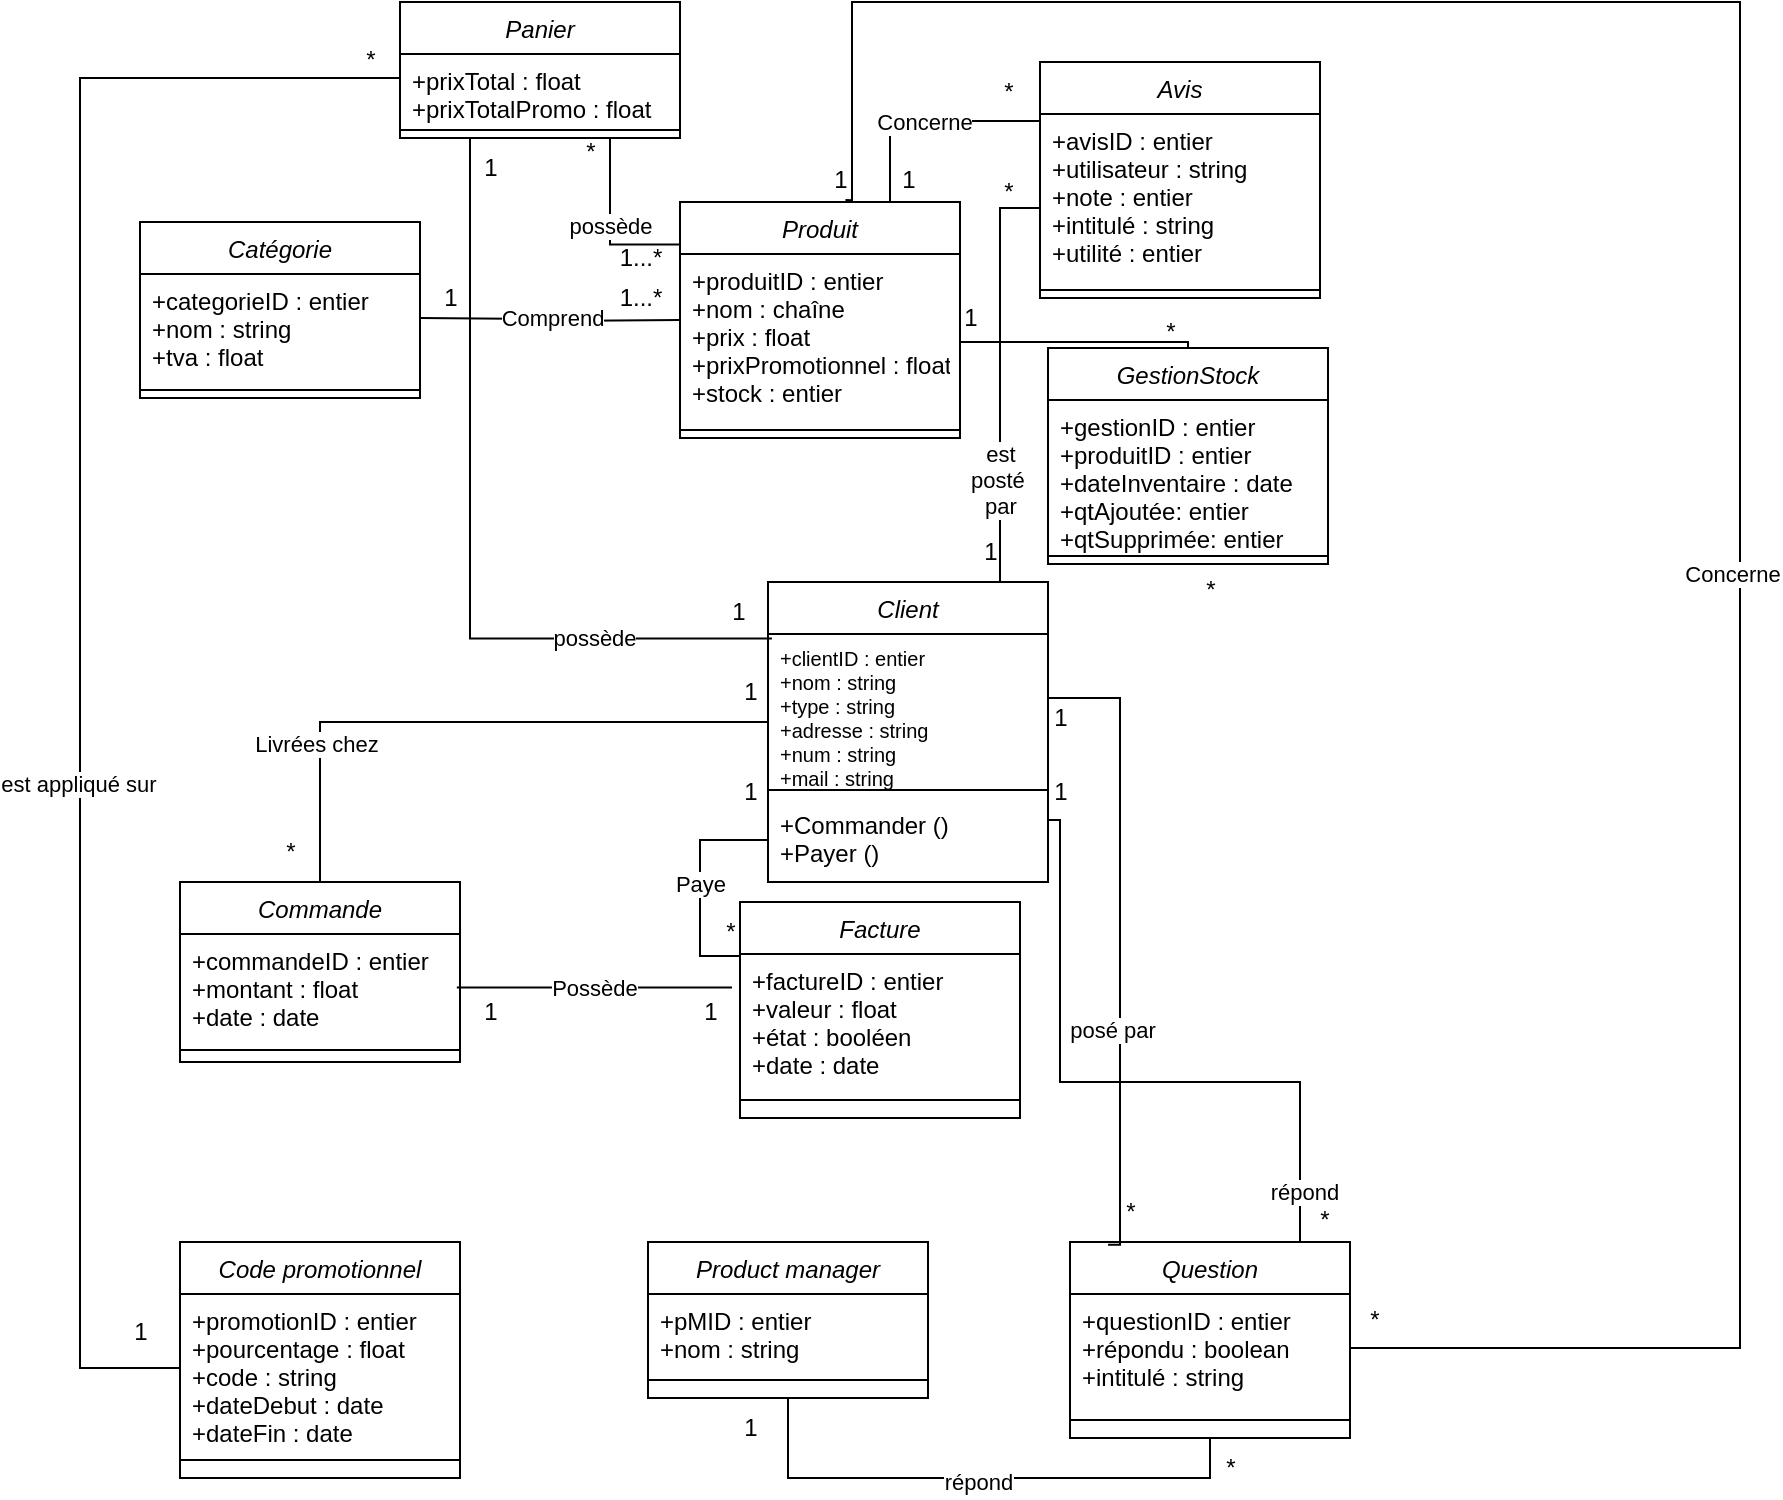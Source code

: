 <mxfile version="21.3.8" type="github">
  <diagram id="C5RBs43oDa-KdzZeNtuy" name="Page-1">
    <mxGraphModel dx="1009" dy="542" grid="1" gridSize="10" guides="1" tooltips="1" connect="1" arrows="1" fold="1" page="1" pageScale="1" pageWidth="1000" pageHeight="800" math="0" shadow="0">
      <root>
        <mxCell id="WIyWlLk6GJQsqaUBKTNV-0" />
        <mxCell id="WIyWlLk6GJQsqaUBKTNV-1" parent="WIyWlLk6GJQsqaUBKTNV-0" />
        <mxCell id="_hYiAkCmdEY_YNiWRyZj-74" style="edgeStyle=orthogonalEdgeStyle;rounded=0;orthogonalLoop=1;jettySize=auto;html=1;exitX=0;exitY=0.5;exitDx=0;exitDy=0;entryX=0.5;entryY=0;entryDx=0;entryDy=0;endArrow=none;endFill=0;" parent="WIyWlLk6GJQsqaUBKTNV-1" edge="1">
          <mxGeometry relative="1" as="geometry">
            <Array as="points">
              <mxPoint x="130" y="718" />
              <mxPoint x="130" y="120" />
              <mxPoint x="490" y="120" />
            </Array>
            <mxPoint x="490" y="140" as="targetPoint" />
          </mxGeometry>
        </mxCell>
        <mxCell id="_hYiAkCmdEY_YNiWRyZj-77" value="1" style="text;html=1;align=center;verticalAlign=middle;resizable=0;points=[];autosize=1;strokeColor=none;fillColor=none;" parent="WIyWlLk6GJQsqaUBKTNV-1" vertex="1">
          <mxGeometry x="135" y="690" width="30" height="30" as="geometry" />
        </mxCell>
        <mxCell id="jV0aSRIT9vl3aviF49bw-0" value="Produit" style="swimlane;fontStyle=2;align=center;verticalAlign=top;childLayout=stackLayout;horizontal=1;startSize=26;horizontalStack=0;resizeParent=1;resizeLast=0;collapsible=1;marginBottom=0;rounded=0;shadow=0;strokeWidth=1;" parent="WIyWlLk6GJQsqaUBKTNV-1" vertex="1">
          <mxGeometry x="420" y="140" width="140" height="118" as="geometry">
            <mxRectangle x="230" y="140" width="160" height="26" as="alternateBounds" />
          </mxGeometry>
        </mxCell>
        <mxCell id="jV0aSRIT9vl3aviF49bw-1" value="+produitID : entier&#xa;+nom : chaîne&#xa;+prix : float&#xa;+prixPromotionnel : float&#xa;+stock : entier" style="text;align=left;verticalAlign=top;spacingLeft=4;spacingRight=4;overflow=hidden;rotatable=0;points=[[0,0.5],[1,0.5]];portConstraint=eastwest;" parent="jV0aSRIT9vl3aviF49bw-0" vertex="1">
          <mxGeometry y="26" width="140" height="84" as="geometry" />
        </mxCell>
        <mxCell id="jV0aSRIT9vl3aviF49bw-2" value="" style="line;html=1;strokeWidth=1;align=left;verticalAlign=middle;spacingTop=-1;spacingLeft=3;spacingRight=3;rotatable=0;labelPosition=right;points=[];portConstraint=eastwest;" parent="jV0aSRIT9vl3aviF49bw-0" vertex="1">
          <mxGeometry y="110" width="140" height="8" as="geometry" />
        </mxCell>
        <mxCell id="jV0aSRIT9vl3aviF49bw-7" value="Catégorie" style="swimlane;fontStyle=2;align=center;verticalAlign=top;childLayout=stackLayout;horizontal=1;startSize=26;horizontalStack=0;resizeParent=1;resizeLast=0;collapsible=1;marginBottom=0;rounded=0;shadow=0;strokeWidth=1;" parent="WIyWlLk6GJQsqaUBKTNV-1" vertex="1">
          <mxGeometry x="150" y="150" width="140" height="88" as="geometry">
            <mxRectangle x="230" y="140" width="160" height="26" as="alternateBounds" />
          </mxGeometry>
        </mxCell>
        <mxCell id="jV0aSRIT9vl3aviF49bw-8" value="+categorieID : entier&#xa;+nom : string&#xa;+tva : float" style="text;align=left;verticalAlign=top;spacingLeft=4;spacingRight=4;overflow=hidden;rotatable=0;points=[[0,0.5],[1,0.5]];portConstraint=eastwest;" parent="jV0aSRIT9vl3aviF49bw-7" vertex="1">
          <mxGeometry y="26" width="140" height="54" as="geometry" />
        </mxCell>
        <mxCell id="jV0aSRIT9vl3aviF49bw-9" value="" style="line;html=1;strokeWidth=1;align=left;verticalAlign=middle;spacingTop=-1;spacingLeft=3;spacingRight=3;rotatable=0;labelPosition=right;points=[];portConstraint=eastwest;" parent="jV0aSRIT9vl3aviF49bw-7" vertex="1">
          <mxGeometry y="80" width="140" height="8" as="geometry" />
        </mxCell>
        <mxCell id="jV0aSRIT9vl3aviF49bw-10" value="Client" style="swimlane;fontStyle=2;align=center;verticalAlign=top;childLayout=stackLayout;horizontal=1;startSize=26;horizontalStack=0;resizeParent=1;resizeLast=0;collapsible=1;marginBottom=0;rounded=0;shadow=0;strokeWidth=1;" parent="WIyWlLk6GJQsqaUBKTNV-1" vertex="1">
          <mxGeometry x="464" y="330" width="140" height="150" as="geometry">
            <mxRectangle x="230" y="140" width="160" height="26" as="alternateBounds" />
          </mxGeometry>
        </mxCell>
        <mxCell id="jV0aSRIT9vl3aviF49bw-11" value="+clientID : entier&#xa;+nom : string&#xa;+type : string&#xa;+adresse : string&#xa;+num : string&#xa;+mail : string" style="text;align=left;verticalAlign=top;spacingLeft=4;spacingRight=4;overflow=hidden;rotatable=0;points=[[0,0.5],[1,0.5]];portConstraint=eastwest;fontSize=10;" parent="jV0aSRIT9vl3aviF49bw-10" vertex="1">
          <mxGeometry y="26" width="140" height="74" as="geometry" />
        </mxCell>
        <mxCell id="jV0aSRIT9vl3aviF49bw-12" value="" style="line;html=1;strokeWidth=1;align=left;verticalAlign=middle;spacingTop=-1;spacingLeft=3;spacingRight=3;rotatable=0;labelPosition=right;points=[];portConstraint=eastwest;" parent="jV0aSRIT9vl3aviF49bw-10" vertex="1">
          <mxGeometry y="100" width="140" height="8" as="geometry" />
        </mxCell>
        <mxCell id="jV0aSRIT9vl3aviF49bw-13" value="+Commander ()&#xa;+Payer ()" style="text;align=left;verticalAlign=top;spacingLeft=4;spacingRight=4;overflow=hidden;rotatable=0;points=[[0,0.5],[1,0.5]];portConstraint=eastwest;" parent="jV0aSRIT9vl3aviF49bw-10" vertex="1">
          <mxGeometry y="108" width="140" height="42" as="geometry" />
        </mxCell>
        <mxCell id="jV0aSRIT9vl3aviF49bw-14" style="edgeStyle=orthogonalEdgeStyle;rounded=0;orthogonalLoop=1;jettySize=auto;html=1;exitX=0.5;exitY=0;exitDx=0;exitDy=0;endArrow=none;endFill=0;" parent="WIyWlLk6GJQsqaUBKTNV-1" source="jV0aSRIT9vl3aviF49bw-16" edge="1">
          <mxGeometry relative="1" as="geometry">
            <mxPoint x="464" y="400" as="targetPoint" />
            <Array as="points">
              <mxPoint x="240" y="400" />
              <mxPoint x="464" y="400" />
            </Array>
          </mxGeometry>
        </mxCell>
        <mxCell id="jV0aSRIT9vl3aviF49bw-15" value="Livrées chez" style="edgeLabel;html=1;align=center;verticalAlign=middle;resizable=0;points=[];" parent="jV0aSRIT9vl3aviF49bw-14" vertex="1" connectable="0">
          <mxGeometry x="-0.542" y="2" relative="1" as="geometry">
            <mxPoint as="offset" />
          </mxGeometry>
        </mxCell>
        <mxCell id="jV0aSRIT9vl3aviF49bw-16" value="Commande" style="swimlane;fontStyle=2;align=center;verticalAlign=top;childLayout=stackLayout;horizontal=1;startSize=26;horizontalStack=0;resizeParent=1;resizeLast=0;collapsible=1;marginBottom=0;rounded=0;shadow=0;strokeWidth=1;" parent="WIyWlLk6GJQsqaUBKTNV-1" vertex="1">
          <mxGeometry x="170" y="480" width="140" height="90" as="geometry">
            <mxRectangle x="230" y="140" width="160" height="26" as="alternateBounds" />
          </mxGeometry>
        </mxCell>
        <mxCell id="jV0aSRIT9vl3aviF49bw-17" value="+commandeID : entier&#xa;+montant : float&#xa;+date : date" style="text;align=left;verticalAlign=top;spacingLeft=4;spacingRight=4;overflow=hidden;rotatable=0;points=[[0,0.5],[1,0.5]];portConstraint=eastwest;" parent="jV0aSRIT9vl3aviF49bw-16" vertex="1">
          <mxGeometry y="26" width="140" height="54" as="geometry" />
        </mxCell>
        <mxCell id="jV0aSRIT9vl3aviF49bw-18" value="" style="line;html=1;strokeWidth=1;align=left;verticalAlign=middle;spacingTop=-1;spacingLeft=3;spacingRight=3;rotatable=0;labelPosition=right;points=[];portConstraint=eastwest;" parent="jV0aSRIT9vl3aviF49bw-16" vertex="1">
          <mxGeometry y="80" width="140" height="8" as="geometry" />
        </mxCell>
        <mxCell id="jV0aSRIT9vl3aviF49bw-23" value="Facture" style="swimlane;fontStyle=2;align=center;verticalAlign=top;childLayout=stackLayout;horizontal=1;startSize=26;horizontalStack=0;resizeParent=1;resizeLast=0;collapsible=1;marginBottom=0;rounded=0;shadow=0;strokeWidth=1;" parent="WIyWlLk6GJQsqaUBKTNV-1" vertex="1">
          <mxGeometry x="450" y="490" width="140" height="108" as="geometry">
            <mxRectangle x="230" y="140" width="160" height="26" as="alternateBounds" />
          </mxGeometry>
        </mxCell>
        <mxCell id="jV0aSRIT9vl3aviF49bw-24" value="+factureID : entier&#xa;+valeur : float&#xa;+état : booléen&#xa;+date : date" style="text;align=left;verticalAlign=top;spacingLeft=4;spacingRight=4;overflow=hidden;rotatable=0;points=[[0,0.5],[1,0.5]];portConstraint=eastwest;" parent="jV0aSRIT9vl3aviF49bw-23" vertex="1">
          <mxGeometry y="26" width="140" height="64" as="geometry" />
        </mxCell>
        <mxCell id="jV0aSRIT9vl3aviF49bw-25" value="" style="line;html=1;strokeWidth=1;align=left;verticalAlign=middle;spacingTop=-1;spacingLeft=3;spacingRight=3;rotatable=0;labelPosition=right;points=[];portConstraint=eastwest;" parent="jV0aSRIT9vl3aviF49bw-23" vertex="1">
          <mxGeometry y="90" width="140" height="18" as="geometry" />
        </mxCell>
        <mxCell id="jV0aSRIT9vl3aviF49bw-29" value="Comprend" style="edgeStyle=orthogonalEdgeStyle;rounded=0;orthogonalLoop=1;jettySize=auto;html=1;endArrow=none;endFill=0;" parent="WIyWlLk6GJQsqaUBKTNV-1" edge="1">
          <mxGeometry relative="1" as="geometry">
            <mxPoint x="290" y="198" as="sourcePoint" />
            <mxPoint x="420" y="199" as="targetPoint" />
          </mxGeometry>
        </mxCell>
        <mxCell id="jV0aSRIT9vl3aviF49bw-30" value="1...*" style="text;html=1;align=center;verticalAlign=middle;resizable=0;points=[];autosize=1;strokeColor=none;fillColor=none;" parent="WIyWlLk6GJQsqaUBKTNV-1" vertex="1">
          <mxGeometry x="380" y="173" width="40" height="30" as="geometry" />
        </mxCell>
        <mxCell id="jV0aSRIT9vl3aviF49bw-31" value="1" style="text;html=1;align=center;verticalAlign=middle;resizable=0;points=[];autosize=1;strokeColor=none;fillColor=none;" parent="WIyWlLk6GJQsqaUBKTNV-1" vertex="1">
          <mxGeometry x="290" y="173" width="30" height="30" as="geometry" />
        </mxCell>
        <mxCell id="jV0aSRIT9vl3aviF49bw-32" value="*" style="text;html=1;align=center;verticalAlign=middle;resizable=0;points=[];autosize=1;strokeColor=none;fillColor=none;" parent="WIyWlLk6GJQsqaUBKTNV-1" vertex="1">
          <mxGeometry x="430" y="490" width="30" height="30" as="geometry" />
        </mxCell>
        <mxCell id="jV0aSRIT9vl3aviF49bw-33" value="1" style="text;html=1;align=center;verticalAlign=middle;resizable=0;points=[];autosize=1;strokeColor=none;fillColor=none;" parent="WIyWlLk6GJQsqaUBKTNV-1" vertex="1">
          <mxGeometry x="420" y="530" width="30" height="30" as="geometry" />
        </mxCell>
        <mxCell id="jV0aSRIT9vl3aviF49bw-35" value="1" style="text;html=1;align=center;verticalAlign=middle;resizable=0;points=[];autosize=1;strokeColor=none;fillColor=none;" parent="WIyWlLk6GJQsqaUBKTNV-1" vertex="1">
          <mxGeometry x="440" y="420" width="30" height="30" as="geometry" />
        </mxCell>
        <mxCell id="jV0aSRIT9vl3aviF49bw-41" value="Possède" style="edgeStyle=orthogonalEdgeStyle;rounded=0;orthogonalLoop=1;jettySize=auto;html=1;exitX=-0.053;exitY=0.093;exitDx=0;exitDy=0;endArrow=none;endFill=0;entryX=0.867;entryY=0.093;entryDx=0;entryDy=0;entryPerimeter=0;exitPerimeter=0;" parent="WIyWlLk6GJQsqaUBKTNV-1" source="jV0aSRIT9vl3aviF49bw-42" target="jV0aSRIT9vl3aviF49bw-33" edge="1">
          <mxGeometry relative="1" as="geometry" />
        </mxCell>
        <mxCell id="jV0aSRIT9vl3aviF49bw-42" value="1" style="text;html=1;align=center;verticalAlign=middle;resizable=0;points=[];autosize=1;strokeColor=none;fillColor=none;" parent="WIyWlLk6GJQsqaUBKTNV-1" vertex="1">
          <mxGeometry x="310" y="530" width="30" height="30" as="geometry" />
        </mxCell>
        <mxCell id="jV0aSRIT9vl3aviF49bw-43" value="Paye" style="edgeStyle=orthogonalEdgeStyle;rounded=0;orthogonalLoop=1;jettySize=auto;html=1;exitX=0;exitY=0.5;exitDx=0;exitDy=0;entryX=0;entryY=0.25;entryDx=0;entryDy=0;endArrow=none;endFill=0;" parent="WIyWlLk6GJQsqaUBKTNV-1" source="jV0aSRIT9vl3aviF49bw-13" target="jV0aSRIT9vl3aviF49bw-23" edge="1">
          <mxGeometry relative="1" as="geometry" />
        </mxCell>
        <mxCell id="jV0aSRIT9vl3aviF49bw-46" value="1" style="text;html=1;align=center;verticalAlign=middle;resizable=0;points=[];autosize=1;strokeColor=none;fillColor=none;" parent="WIyWlLk6GJQsqaUBKTNV-1" vertex="1">
          <mxGeometry x="440" y="370" width="30" height="30" as="geometry" />
        </mxCell>
        <mxCell id="jV0aSRIT9vl3aviF49bw-47" value="*" style="text;html=1;align=center;verticalAlign=middle;resizable=0;points=[];autosize=1;strokeColor=none;fillColor=none;" parent="WIyWlLk6GJQsqaUBKTNV-1" vertex="1">
          <mxGeometry x="210" y="450" width="30" height="30" as="geometry" />
        </mxCell>
        <mxCell id="jV0aSRIT9vl3aviF49bw-58" style="edgeStyle=orthogonalEdgeStyle;rounded=0;orthogonalLoop=1;jettySize=auto;html=1;exitX=0.5;exitY=0;exitDx=0;exitDy=0;entryX=1;entryY=0.688;entryDx=0;entryDy=0;entryPerimeter=0;endArrow=none;endFill=0;" parent="WIyWlLk6GJQsqaUBKTNV-1" source="jV0aSRIT9vl3aviF49bw-60" target="jV0aSRIT9vl3aviF49bw-1" edge="1">
          <mxGeometry relative="1" as="geometry">
            <Array as="points">
              <mxPoint x="674" y="210" />
            </Array>
          </mxGeometry>
        </mxCell>
        <mxCell id="jV0aSRIT9vl3aviF49bw-60" value="GestionStock" style="swimlane;fontStyle=2;align=center;verticalAlign=top;childLayout=stackLayout;horizontal=1;startSize=26;horizontalStack=0;resizeParent=1;resizeLast=0;collapsible=1;marginBottom=0;rounded=0;shadow=0;strokeWidth=1;" parent="WIyWlLk6GJQsqaUBKTNV-1" vertex="1">
          <mxGeometry x="604" y="213" width="140" height="108" as="geometry">
            <mxRectangle x="230" y="140" width="160" height="26" as="alternateBounds" />
          </mxGeometry>
        </mxCell>
        <mxCell id="jV0aSRIT9vl3aviF49bw-61" value="+gestionID : entier&#xa;+produitID : entier&#xa;+dateInventaire : date&#xa;+qtAjoutée: entier&#xa;+qtSupprimée: entier" style="text;align=left;verticalAlign=top;spacingLeft=4;spacingRight=4;overflow=hidden;rotatable=0;points=[[0,0.5],[1,0.5]];portConstraint=eastwest;" parent="jV0aSRIT9vl3aviF49bw-60" vertex="1">
          <mxGeometry y="26" width="140" height="74" as="geometry" />
        </mxCell>
        <mxCell id="jV0aSRIT9vl3aviF49bw-62" value="" style="line;html=1;strokeWidth=1;align=left;verticalAlign=middle;spacingTop=-1;spacingLeft=3;spacingRight=3;rotatable=0;labelPosition=right;points=[];portConstraint=eastwest;" parent="jV0aSRIT9vl3aviF49bw-60" vertex="1">
          <mxGeometry y="100" width="140" height="8" as="geometry" />
        </mxCell>
        <mxCell id="jV0aSRIT9vl3aviF49bw-63" value="1" style="text;html=1;align=center;verticalAlign=middle;resizable=0;points=[];autosize=1;strokeColor=none;fillColor=none;" parent="WIyWlLk6GJQsqaUBKTNV-1" vertex="1">
          <mxGeometry x="550" y="183" width="30" height="30" as="geometry" />
        </mxCell>
        <mxCell id="jV0aSRIT9vl3aviF49bw-64" value="*" style="text;html=1;align=center;verticalAlign=middle;resizable=0;points=[];autosize=1;strokeColor=none;fillColor=none;" parent="WIyWlLk6GJQsqaUBKTNV-1" vertex="1">
          <mxGeometry x="650" y="190" width="30" height="30" as="geometry" />
        </mxCell>
        <mxCell id="jV0aSRIT9vl3aviF49bw-66" value="*" style="text;html=1;align=center;verticalAlign=middle;resizable=0;points=[];autosize=1;strokeColor=none;fillColor=none;" parent="WIyWlLk6GJQsqaUBKTNV-1" vertex="1">
          <mxGeometry x="670" y="319" width="30" height="30" as="geometry" />
        </mxCell>
        <mxCell id="jV0aSRIT9vl3aviF49bw-67" value="Code promotionnel" style="swimlane;fontStyle=2;align=center;verticalAlign=top;childLayout=stackLayout;horizontal=1;startSize=26;horizontalStack=0;resizeParent=1;resizeLast=0;collapsible=1;marginBottom=0;rounded=0;shadow=0;strokeWidth=1;" parent="WIyWlLk6GJQsqaUBKTNV-1" vertex="1">
          <mxGeometry x="170" y="660" width="140" height="118" as="geometry">
            <mxRectangle x="230" y="140" width="160" height="26" as="alternateBounds" />
          </mxGeometry>
        </mxCell>
        <mxCell id="jV0aSRIT9vl3aviF49bw-68" value="+promotionID : entier&#xa;+pourcentage : float&#xa;+code : string&#xa;+dateDebut : date&#xa;+dateFin : date" style="text;align=left;verticalAlign=top;spacingLeft=4;spacingRight=4;overflow=hidden;rotatable=0;points=[[0,0.5],[1,0.5]];portConstraint=eastwest;" parent="jV0aSRIT9vl3aviF49bw-67" vertex="1">
          <mxGeometry y="26" width="140" height="74" as="geometry" />
        </mxCell>
        <mxCell id="jV0aSRIT9vl3aviF49bw-69" value="" style="line;html=1;strokeWidth=1;align=left;verticalAlign=middle;spacingTop=-1;spacingLeft=3;spacingRight=3;rotatable=0;labelPosition=right;points=[];portConstraint=eastwest;" parent="jV0aSRIT9vl3aviF49bw-67" vertex="1">
          <mxGeometry y="100" width="140" height="18" as="geometry" />
        </mxCell>
        <mxCell id="jV0aSRIT9vl3aviF49bw-70" value="Concerne" style="edgeStyle=orthogonalEdgeStyle;rounded=0;orthogonalLoop=1;jettySize=auto;html=1;exitX=0;exitY=0.25;exitDx=0;exitDy=0;entryX=0.75;entryY=0;entryDx=0;entryDy=0;endArrow=none;endFill=0;" parent="WIyWlLk6GJQsqaUBKTNV-1" source="jV0aSRIT9vl3aviF49bw-71" target="jV0aSRIT9vl3aviF49bw-0" edge="1">
          <mxGeometry relative="1" as="geometry" />
        </mxCell>
        <mxCell id="jV0aSRIT9vl3aviF49bw-71" value="Avis" style="swimlane;fontStyle=2;align=center;verticalAlign=top;childLayout=stackLayout;horizontal=1;startSize=26;horizontalStack=0;resizeParent=1;resizeLast=0;collapsible=1;marginBottom=0;rounded=0;shadow=0;strokeWidth=1;" parent="WIyWlLk6GJQsqaUBKTNV-1" vertex="1">
          <mxGeometry x="600" y="70" width="140" height="118" as="geometry">
            <mxRectangle x="230" y="140" width="160" height="26" as="alternateBounds" />
          </mxGeometry>
        </mxCell>
        <mxCell id="jV0aSRIT9vl3aviF49bw-72" value="+avisID : entier&#xa;+utilisateur : string&#xa;+note : entier&#xa;+intitulé : string&#xa;+utilité : entier" style="text;align=left;verticalAlign=top;spacingLeft=4;spacingRight=4;overflow=hidden;rotatable=0;points=[[0,0.5],[1,0.5]];portConstraint=eastwest;" parent="jV0aSRIT9vl3aviF49bw-71" vertex="1">
          <mxGeometry y="26" width="140" height="84" as="geometry" />
        </mxCell>
        <mxCell id="jV0aSRIT9vl3aviF49bw-73" value="" style="line;html=1;strokeWidth=1;align=left;verticalAlign=middle;spacingTop=-1;spacingLeft=3;spacingRight=3;rotatable=0;labelPosition=right;points=[];portConstraint=eastwest;" parent="jV0aSRIT9vl3aviF49bw-71" vertex="1">
          <mxGeometry y="110" width="140" height="8" as="geometry" />
        </mxCell>
        <mxCell id="jV0aSRIT9vl3aviF49bw-75" value="*" style="text;html=1;align=center;verticalAlign=middle;resizable=0;points=[];autosize=1;strokeColor=none;fillColor=none;" parent="WIyWlLk6GJQsqaUBKTNV-1" vertex="1">
          <mxGeometry x="250" y="54" width="30" height="30" as="geometry" />
        </mxCell>
        <mxCell id="jV0aSRIT9vl3aviF49bw-76" value="1" style="text;html=1;align=center;verticalAlign=middle;resizable=0;points=[];autosize=1;strokeColor=none;fillColor=none;" parent="WIyWlLk6GJQsqaUBKTNV-1" vertex="1">
          <mxGeometry x="519" y="114" width="30" height="30" as="geometry" />
        </mxCell>
        <mxCell id="jV0aSRIT9vl3aviF49bw-77" value="*" style="text;html=1;align=center;verticalAlign=middle;resizable=0;points=[];autosize=1;strokeColor=none;fillColor=none;" parent="WIyWlLk6GJQsqaUBKTNV-1" vertex="1">
          <mxGeometry x="569" y="70" width="30" height="30" as="geometry" />
        </mxCell>
        <mxCell id="jV0aSRIT9vl3aviF49bw-78" style="edgeStyle=orthogonalEdgeStyle;rounded=0;orthogonalLoop=1;jettySize=auto;html=1;exitX=0;exitY=0.5;exitDx=0;exitDy=0;endArrow=none;endFill=0;" parent="WIyWlLk6GJQsqaUBKTNV-1" source="jV0aSRIT9vl3aviF49bw-72" edge="1">
          <mxGeometry relative="1" as="geometry">
            <mxPoint x="580" y="330" as="targetPoint" />
            <Array as="points">
              <mxPoint x="580" y="143" />
              <mxPoint x="580" y="330" />
            </Array>
          </mxGeometry>
        </mxCell>
        <mxCell id="jV0aSRIT9vl3aviF49bw-79" value="est &lt;br&gt;posté&amp;nbsp;&lt;br&gt;par" style="edgeLabel;html=1;align=center;verticalAlign=middle;resizable=0;points=[];" parent="jV0aSRIT9vl3aviF49bw-78" vertex="1" connectable="0">
          <mxGeometry x="0.518" relative="1" as="geometry">
            <mxPoint as="offset" />
          </mxGeometry>
        </mxCell>
        <mxCell id="jV0aSRIT9vl3aviF49bw-80" value="1" style="text;html=1;align=center;verticalAlign=middle;resizable=0;points=[];autosize=1;strokeColor=none;fillColor=none;" parent="WIyWlLk6GJQsqaUBKTNV-1" vertex="1">
          <mxGeometry x="560" y="300" width="30" height="30" as="geometry" />
        </mxCell>
        <mxCell id="jV0aSRIT9vl3aviF49bw-81" value="*" style="text;html=1;align=center;verticalAlign=middle;resizable=0;points=[];autosize=1;strokeColor=none;fillColor=none;" parent="WIyWlLk6GJQsqaUBKTNV-1" vertex="1">
          <mxGeometry x="569" y="120" width="30" height="30" as="geometry" />
        </mxCell>
        <mxCell id="jV0aSRIT9vl3aviF49bw-82" style="edgeStyle=orthogonalEdgeStyle;rounded=0;orthogonalLoop=1;jettySize=auto;html=1;exitX=0.5;exitY=1;exitDx=0;exitDy=0;entryX=0.5;entryY=1;entryDx=0;entryDy=0;endArrow=none;endFill=0;" parent="WIyWlLk6GJQsqaUBKTNV-1" source="jV0aSRIT9vl3aviF49bw-84" target="jV0aSRIT9vl3aviF49bw-87" edge="1">
          <mxGeometry relative="1" as="geometry" />
        </mxCell>
        <mxCell id="jV0aSRIT9vl3aviF49bw-83" value="répond" style="edgeLabel;html=1;align=center;verticalAlign=middle;resizable=0;points=[];" parent="jV0aSRIT9vl3aviF49bw-82" vertex="1" connectable="0">
          <mxGeometry x="-0.008" y="-2" relative="1" as="geometry">
            <mxPoint as="offset" />
          </mxGeometry>
        </mxCell>
        <mxCell id="jV0aSRIT9vl3aviF49bw-84" value="Product manager" style="swimlane;fontStyle=2;align=center;verticalAlign=top;childLayout=stackLayout;horizontal=1;startSize=26;horizontalStack=0;resizeParent=1;resizeLast=0;collapsible=1;marginBottom=0;rounded=0;shadow=0;strokeWidth=1;" parent="WIyWlLk6GJQsqaUBKTNV-1" vertex="1">
          <mxGeometry x="404" y="660" width="140" height="78" as="geometry">
            <mxRectangle x="230" y="140" width="160" height="26" as="alternateBounds" />
          </mxGeometry>
        </mxCell>
        <mxCell id="jV0aSRIT9vl3aviF49bw-85" value="+pMID : entier&#xa;+nom : string&#xa;" style="text;align=left;verticalAlign=top;spacingLeft=4;spacingRight=4;overflow=hidden;rotatable=0;points=[[0,0.5],[1,0.5]];portConstraint=eastwest;" parent="jV0aSRIT9vl3aviF49bw-84" vertex="1">
          <mxGeometry y="26" width="140" height="34" as="geometry" />
        </mxCell>
        <mxCell id="jV0aSRIT9vl3aviF49bw-86" value="" style="line;html=1;strokeWidth=1;align=left;verticalAlign=middle;spacingTop=-1;spacingLeft=3;spacingRight=3;rotatable=0;labelPosition=right;points=[];portConstraint=eastwest;" parent="jV0aSRIT9vl3aviF49bw-84" vertex="1">
          <mxGeometry y="60" width="140" height="18" as="geometry" />
        </mxCell>
        <mxCell id="jV0aSRIT9vl3aviF49bw-87" value="Question" style="swimlane;fontStyle=2;align=center;verticalAlign=top;childLayout=stackLayout;horizontal=1;startSize=26;horizontalStack=0;resizeParent=1;resizeLast=0;collapsible=1;marginBottom=0;rounded=0;shadow=0;strokeWidth=1;" parent="WIyWlLk6GJQsqaUBKTNV-1" vertex="1">
          <mxGeometry x="615" y="660" width="140" height="98" as="geometry">
            <mxRectangle x="230" y="140" width="160" height="26" as="alternateBounds" />
          </mxGeometry>
        </mxCell>
        <mxCell id="jV0aSRIT9vl3aviF49bw-88" value="+questionID : entier&#xa;+répondu : boolean&#xa;+intitulé : string" style="text;align=left;verticalAlign=top;spacingLeft=4;spacingRight=4;overflow=hidden;rotatable=0;points=[[0,0.5],[1,0.5]];portConstraint=eastwest;" parent="jV0aSRIT9vl3aviF49bw-87" vertex="1">
          <mxGeometry y="26" width="140" height="54" as="geometry" />
        </mxCell>
        <mxCell id="jV0aSRIT9vl3aviF49bw-89" value="" style="line;html=1;strokeWidth=1;align=left;verticalAlign=middle;spacingTop=-1;spacingLeft=3;spacingRight=3;rotatable=0;labelPosition=right;points=[];portConstraint=eastwest;" parent="jV0aSRIT9vl3aviF49bw-87" vertex="1">
          <mxGeometry y="80" width="140" height="18" as="geometry" />
        </mxCell>
        <mxCell id="jV0aSRIT9vl3aviF49bw-90" style="edgeStyle=orthogonalEdgeStyle;rounded=0;orthogonalLoop=1;jettySize=auto;html=1;exitX=1;exitY=0.5;exitDx=0;exitDy=0;entryX=0.136;entryY=0.014;entryDx=0;entryDy=0;entryPerimeter=0;endArrow=none;endFill=0;" parent="WIyWlLk6GJQsqaUBKTNV-1" source="jV0aSRIT9vl3aviF49bw-11" target="jV0aSRIT9vl3aviF49bw-87" edge="1">
          <mxGeometry relative="1" as="geometry">
            <Array as="points">
              <mxPoint x="640" y="388" />
              <mxPoint x="640" y="661" />
            </Array>
          </mxGeometry>
        </mxCell>
        <mxCell id="jV0aSRIT9vl3aviF49bw-91" value="posé par" style="edgeLabel;html=1;align=center;verticalAlign=middle;resizable=0;points=[];" parent="jV0aSRIT9vl3aviF49bw-90" vertex="1" connectable="0">
          <mxGeometry x="0.292" y="-4" relative="1" as="geometry">
            <mxPoint as="offset" />
          </mxGeometry>
        </mxCell>
        <mxCell id="jV0aSRIT9vl3aviF49bw-92" value="1" style="text;html=1;align=center;verticalAlign=middle;resizable=0;points=[];autosize=1;strokeColor=none;fillColor=none;" parent="WIyWlLk6GJQsqaUBKTNV-1" vertex="1">
          <mxGeometry x="595" y="420" width="30" height="30" as="geometry" />
        </mxCell>
        <mxCell id="jV0aSRIT9vl3aviF49bw-93" value="*" style="text;html=1;align=center;verticalAlign=middle;resizable=0;points=[];autosize=1;strokeColor=none;fillColor=none;" parent="WIyWlLk6GJQsqaUBKTNV-1" vertex="1">
          <mxGeometry x="630" y="630" width="30" height="30" as="geometry" />
        </mxCell>
        <mxCell id="jV0aSRIT9vl3aviF49bw-94" style="edgeStyle=orthogonalEdgeStyle;rounded=0;orthogonalLoop=1;jettySize=auto;html=1;exitX=1;exitY=0.5;exitDx=0;exitDy=0;entryX=0.591;entryY=-0.008;entryDx=0;entryDy=0;entryPerimeter=0;endArrow=none;endFill=0;" parent="WIyWlLk6GJQsqaUBKTNV-1" source="jV0aSRIT9vl3aviF49bw-88" target="jV0aSRIT9vl3aviF49bw-0" edge="1">
          <mxGeometry relative="1" as="geometry">
            <Array as="points">
              <mxPoint x="950" y="713" />
              <mxPoint x="950" y="40" />
              <mxPoint x="506" y="40" />
              <mxPoint x="506" y="139" />
            </Array>
          </mxGeometry>
        </mxCell>
        <mxCell id="jV0aSRIT9vl3aviF49bw-95" value="Concerne" style="edgeLabel;html=1;align=center;verticalAlign=middle;resizable=0;points=[];" parent="jV0aSRIT9vl3aviF49bw-94" vertex="1" connectable="0">
          <mxGeometry x="-0.177" y="4" relative="1" as="geometry">
            <mxPoint as="offset" />
          </mxGeometry>
        </mxCell>
        <mxCell id="jV0aSRIT9vl3aviF49bw-96" value="1" style="text;html=1;align=center;verticalAlign=middle;resizable=0;points=[];autosize=1;strokeColor=none;fillColor=none;" parent="WIyWlLk6GJQsqaUBKTNV-1" vertex="1">
          <mxGeometry x="485" y="114" width="30" height="30" as="geometry" />
        </mxCell>
        <mxCell id="jV0aSRIT9vl3aviF49bw-97" value="*" style="text;html=1;align=center;verticalAlign=middle;resizable=0;points=[];autosize=1;strokeColor=none;fillColor=none;" parent="WIyWlLk6GJQsqaUBKTNV-1" vertex="1">
          <mxGeometry x="752" y="684" width="30" height="30" as="geometry" />
        </mxCell>
        <mxCell id="jV0aSRIT9vl3aviF49bw-98" style="edgeStyle=orthogonalEdgeStyle;rounded=0;orthogonalLoop=1;jettySize=auto;html=1;exitX=1;exitY=0.5;exitDx=0;exitDy=0;endArrow=none;endFill=0;" parent="WIyWlLk6GJQsqaUBKTNV-1" source="jV0aSRIT9vl3aviF49bw-13" target="jV0aSRIT9vl3aviF49bw-87" edge="1">
          <mxGeometry relative="1" as="geometry">
            <Array as="points">
              <mxPoint x="610" y="449" />
              <mxPoint x="610" y="580" />
              <mxPoint x="730" y="580" />
            </Array>
          </mxGeometry>
        </mxCell>
        <mxCell id="jV0aSRIT9vl3aviF49bw-99" value="répond" style="edgeLabel;html=1;align=center;verticalAlign=middle;resizable=0;points=[];" parent="jV0aSRIT9vl3aviF49bw-98" vertex="1" connectable="0">
          <mxGeometry x="0.854" y="2" relative="1" as="geometry">
            <mxPoint as="offset" />
          </mxGeometry>
        </mxCell>
        <mxCell id="jV0aSRIT9vl3aviF49bw-100" value="*" style="text;html=1;align=center;verticalAlign=middle;resizable=0;points=[];autosize=1;strokeColor=none;fillColor=none;" parent="WIyWlLk6GJQsqaUBKTNV-1" vertex="1">
          <mxGeometry x="680" y="758" width="30" height="30" as="geometry" />
        </mxCell>
        <mxCell id="jV0aSRIT9vl3aviF49bw-101" value="1" style="text;html=1;align=center;verticalAlign=middle;resizable=0;points=[];autosize=1;strokeColor=none;fillColor=none;" parent="WIyWlLk6GJQsqaUBKTNV-1" vertex="1">
          <mxGeometry x="440" y="738" width="30" height="30" as="geometry" />
        </mxCell>
        <mxCell id="jV0aSRIT9vl3aviF49bw-102" value="*" style="text;html=1;align=center;verticalAlign=middle;resizable=0;points=[];autosize=1;strokeColor=none;fillColor=none;" parent="WIyWlLk6GJQsqaUBKTNV-1" vertex="1">
          <mxGeometry x="727" y="634" width="30" height="30" as="geometry" />
        </mxCell>
        <mxCell id="jV0aSRIT9vl3aviF49bw-103" value="1" style="text;html=1;align=center;verticalAlign=middle;resizable=0;points=[];autosize=1;strokeColor=none;fillColor=none;" parent="WIyWlLk6GJQsqaUBKTNV-1" vertex="1">
          <mxGeometry x="595" y="383" width="30" height="30" as="geometry" />
        </mxCell>
        <mxCell id="jV0aSRIT9vl3aviF49bw-104" value="possède" style="edgeStyle=orthogonalEdgeStyle;rounded=0;orthogonalLoop=1;jettySize=auto;html=1;exitX=0.75;exitY=1;exitDx=0;exitDy=0;entryX=-0.003;entryY=0.18;entryDx=0;entryDy=0;entryPerimeter=0;endArrow=none;endFill=0;" parent="WIyWlLk6GJQsqaUBKTNV-1" source="jV0aSRIT9vl3aviF49bw-107" target="jV0aSRIT9vl3aviF49bw-0" edge="1">
          <mxGeometry relative="1" as="geometry" />
        </mxCell>
        <mxCell id="jV0aSRIT9vl3aviF49bw-105" style="edgeStyle=orthogonalEdgeStyle;rounded=0;orthogonalLoop=1;jettySize=auto;html=1;exitX=0.25;exitY=1;exitDx=0;exitDy=0;entryX=0.014;entryY=0.031;entryDx=0;entryDy=0;entryPerimeter=0;endArrow=none;endFill=0;" parent="WIyWlLk6GJQsqaUBKTNV-1" source="jV0aSRIT9vl3aviF49bw-107" target="jV0aSRIT9vl3aviF49bw-11" edge="1">
          <mxGeometry relative="1" as="geometry" />
        </mxCell>
        <mxCell id="jV0aSRIT9vl3aviF49bw-106" value="possède" style="edgeLabel;html=1;align=center;verticalAlign=middle;resizable=0;points=[];" parent="jV0aSRIT9vl3aviF49bw-105" vertex="1" connectable="0">
          <mxGeometry x="0.558" y="1" relative="1" as="geometry">
            <mxPoint as="offset" />
          </mxGeometry>
        </mxCell>
        <mxCell id="jV0aSRIT9vl3aviF49bw-107" value="Panier" style="swimlane;fontStyle=2;align=center;verticalAlign=top;childLayout=stackLayout;horizontal=1;startSize=26;horizontalStack=0;resizeParent=1;resizeLast=0;collapsible=1;marginBottom=0;rounded=0;shadow=0;strokeWidth=1;" parent="WIyWlLk6GJQsqaUBKTNV-1" vertex="1">
          <mxGeometry x="280" y="40" width="140" height="68" as="geometry">
            <mxRectangle x="230" y="140" width="160" height="26" as="alternateBounds" />
          </mxGeometry>
        </mxCell>
        <mxCell id="jV0aSRIT9vl3aviF49bw-108" value="+prixTotal : float&#xa;+prixTotalPromo : float" style="text;align=left;verticalAlign=top;spacingLeft=4;spacingRight=4;overflow=hidden;rotatable=0;points=[[0,0.5],[1,0.5]];portConstraint=eastwest;" parent="jV0aSRIT9vl3aviF49bw-107" vertex="1">
          <mxGeometry y="26" width="140" height="34" as="geometry" />
        </mxCell>
        <mxCell id="jV0aSRIT9vl3aviF49bw-109" value="" style="line;html=1;strokeWidth=1;align=left;verticalAlign=middle;spacingTop=-1;spacingLeft=3;spacingRight=3;rotatable=0;labelPosition=right;points=[];portConstraint=eastwest;" parent="jV0aSRIT9vl3aviF49bw-107" vertex="1">
          <mxGeometry y="60" width="140" height="8" as="geometry" />
        </mxCell>
        <mxCell id="jV0aSRIT9vl3aviF49bw-110" style="edgeStyle=orthogonalEdgeStyle;rounded=0;orthogonalLoop=1;jettySize=auto;html=1;exitX=0;exitY=0.5;exitDx=0;exitDy=0;entryX=0;entryY=0.5;entryDx=0;entryDy=0;endArrow=none;endFill=0;" parent="WIyWlLk6GJQsqaUBKTNV-1" source="jV0aSRIT9vl3aviF49bw-68" target="jV0aSRIT9vl3aviF49bw-108" edge="1">
          <mxGeometry relative="1" as="geometry">
            <Array as="points">
              <mxPoint x="120" y="723" />
              <mxPoint x="120" y="78" />
            </Array>
          </mxGeometry>
        </mxCell>
        <mxCell id="jV0aSRIT9vl3aviF49bw-111" value="est appliqué sur" style="edgeLabel;html=1;align=center;verticalAlign=middle;resizable=0;points=[];" parent="jV0aSRIT9vl3aviF49bw-110" vertex="1" connectable="0">
          <mxGeometry x="-0.203" y="1" relative="1" as="geometry">
            <mxPoint as="offset" />
          </mxGeometry>
        </mxCell>
        <mxCell id="jV0aSRIT9vl3aviF49bw-113" value="1...*" style="text;html=1;align=center;verticalAlign=middle;resizable=0;points=[];autosize=1;strokeColor=none;fillColor=none;" parent="WIyWlLk6GJQsqaUBKTNV-1" vertex="1">
          <mxGeometry x="380" y="153" width="40" height="30" as="geometry" />
        </mxCell>
        <mxCell id="jV0aSRIT9vl3aviF49bw-114" value="*" style="text;html=1;align=center;verticalAlign=middle;resizable=0;points=[];autosize=1;strokeColor=none;fillColor=none;" parent="WIyWlLk6GJQsqaUBKTNV-1" vertex="1">
          <mxGeometry x="360" y="100" width="30" height="30" as="geometry" />
        </mxCell>
        <mxCell id="jV0aSRIT9vl3aviF49bw-115" value="1" style="text;html=1;align=center;verticalAlign=middle;resizable=0;points=[];autosize=1;strokeColor=none;fillColor=none;" parent="WIyWlLk6GJQsqaUBKTNV-1" vertex="1">
          <mxGeometry x="310" y="108" width="30" height="30" as="geometry" />
        </mxCell>
        <mxCell id="jV0aSRIT9vl3aviF49bw-116" value="1" style="text;html=1;align=center;verticalAlign=middle;resizable=0;points=[];autosize=1;strokeColor=none;fillColor=none;" parent="WIyWlLk6GJQsqaUBKTNV-1" vertex="1">
          <mxGeometry x="434" y="330" width="30" height="30" as="geometry" />
        </mxCell>
      </root>
    </mxGraphModel>
  </diagram>
</mxfile>
